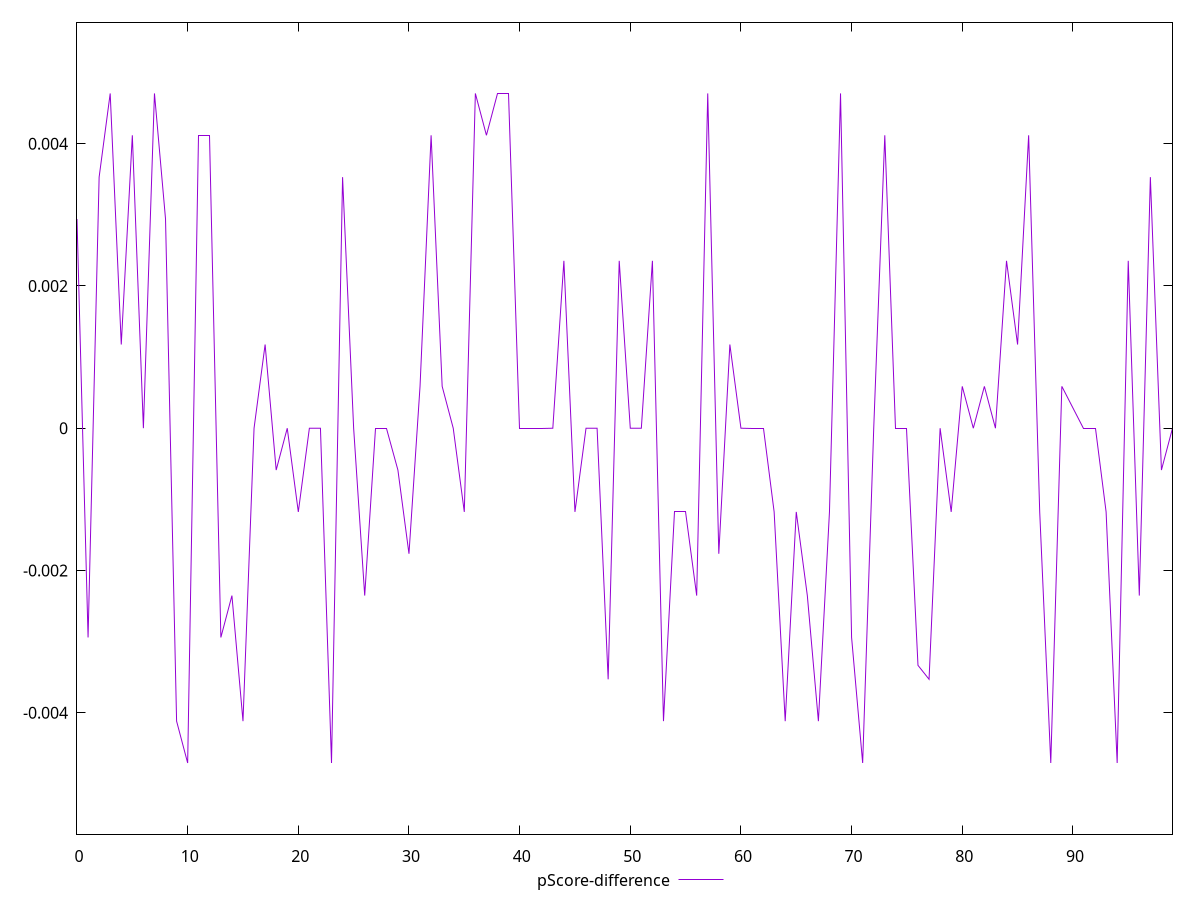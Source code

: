 reset

$pScoreDifference <<EOF
0 0.0029411764705882804
1 -0.0029411764705882717
2 0.003529411764705892
3 0.004705882352941185
4 0.001176470588235258
5 0.00411764705882349
6 0
7 0.004705882352941171
8 0.0029411764705882335
9 -0.004117647058823504
10 -0.004705882352941171
11 0.00411764705882349
12 0.0041176470588235314
13 -0.0029411764705882526
14 -0.002352941176470613
15 -0.0041176470588235314
16 0
17 0.0011764705882352962
18 -0.0005882352941176394
19 0
20 -0.0011764705882352788
21 -2.0816681711721685e-17
22 0
23 -0.004705882352941171
24 0.003529411764705892
25 0
26 -0.0023529411764705785
27 0
28 0
29 -0.0005882352941176672
30 -0.0017647058823529738
31 0.0005882352941176533
32 0.00411764705882349
33 0.0005882352941176117
34 0
35 -0.001176470588235317
36 0.004705882352941188
37 0.0041176470588235314
38 0.004705882352941171
39 0.004705882352941171
40 0
41 0
42 0
43 -2.0816681711721685e-17
44 0.0023529411764705924
45 -0.0011764705882352997
46 -2.0816681711721685e-17
47 0
48 -0.003529411764705892
49 0.0023529411764705577
50 -3.8163916471489756e-17
51 0
52 0.002352941176470575
53 -0.004117647058823504
54 -0.0011764705882352997
55 -0.0011764705882352997
56 -0.002352941176470613
57 0.004705882352941188
58 -0.0017647058823529599
59 0.001176470588235258
60 -2.0816681711721685e-17
61 0
62 0
63 -0.0011764705882352997
64 -0.0041176470588235314
65 -0.0011764705882352997
66 -0.002352941176470613
67 -0.0041176470588235176
68 -0.0011764705882352997
69 0.004705882352941171
70 -0.0029411764705882387
71 -0.004705882352941209
72 0
73 0.0041176470588235314
74 0
75 0
76 -0.0033333333333334103
77 -0.003529411764705892
78 -2.0816681711721685e-17
79 -0.0011764705882352997
80 0.0005882352941176394
81 0
82 0.0005882352941176203
83 0
84 0.0023529411764705577
85 0.0011764705882352962
86 0.00411764705882349
87 -0.0011764705882352788
88 -0.004705882352941192
89 0.0005882352941176394
91 0
92 0
93 -0.0011764705882352997
94 -0.004705882352941192
95 0.002352941176470575
96 -0.002352941176470613
97 0.003529411764705871
98 -0.0005882352941176672
99 0
EOF

set key outside below
set xrange [0:99]
set yrange [-0.005705882352941209:0.005705882352941188]
set trange [-0.005705882352941209:0.005705882352941188]
set terminal svg size 640, 500 enhanced background rgb 'white'
set output "report/report_00029_2021-02-24T13-36-40.390Z/uses-text-compression/samples/card/pScore-difference/values.svg"

plot $pScoreDifference title "pScore-difference" with line

reset
